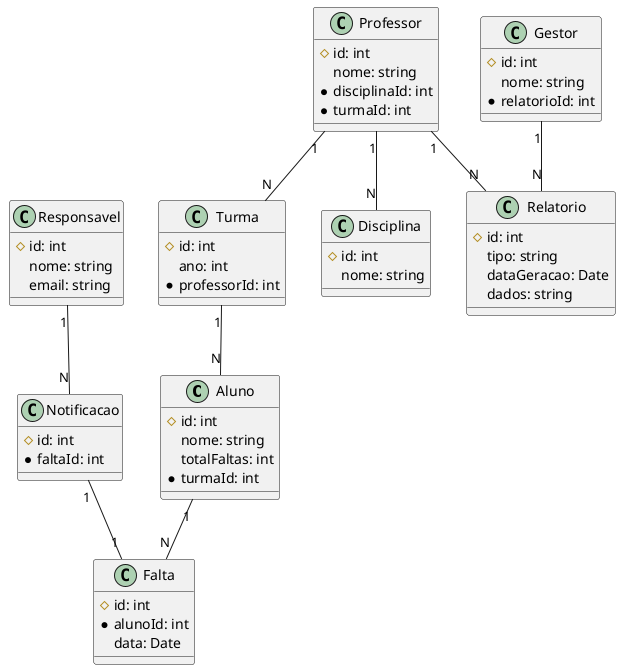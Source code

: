 @startuml
class Aluno {
  # id: int
  nome: string
  totalFaltas: int
  * turmaId: int
}

class Turma {
  # id: int
  ano: int
  * professorId: int
}

class Falta {
  # id: int
  * alunoId: int
  data: Date
}

class Professor {
  # id: int
  nome: string
  * disciplinaId: int
  * turmaId: int
}

class Relatorio {
  # id: int
  tipo: string
  dataGeracao: Date
  dados: string
}

class Gestor {
  # id: int
  nome: string
  * relatorioId: int
}

class Responsavel {
  # id: int
  nome: string
  email: string
}

class Notificacao {
  # id: int
  * faltaId: int
}

class Disciplina {
  # id: int
  nome: string
}

Aluno "1" -- "N" Falta
Turma "1" -- "N" Aluno
Professor "1" -- "N" Turma
Professor "1" -- "N" Relatorio
Professor "1" -- "N" Disciplina
Responsavel "1" -- "N" Notificacao
Notificacao "1" -- "1" Falta
Gestor "1" -- "N" Relatorio
@enduml